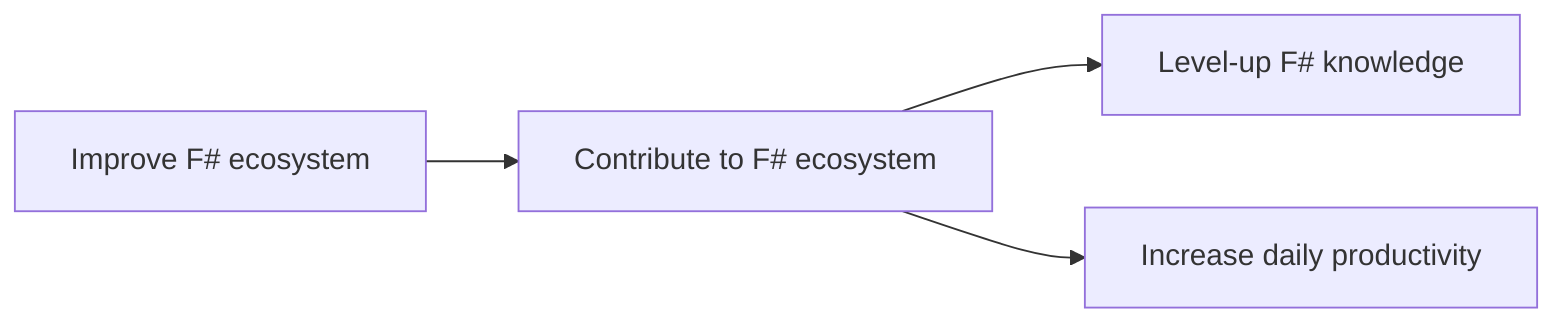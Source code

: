 graph LR
A["Improve F# ecosystem"]
B["Contribute to F# ecosystem"]
C["Level-up F# knowledge"]
D["Increase daily productivity"]

A --> B
B --> C
B --> D